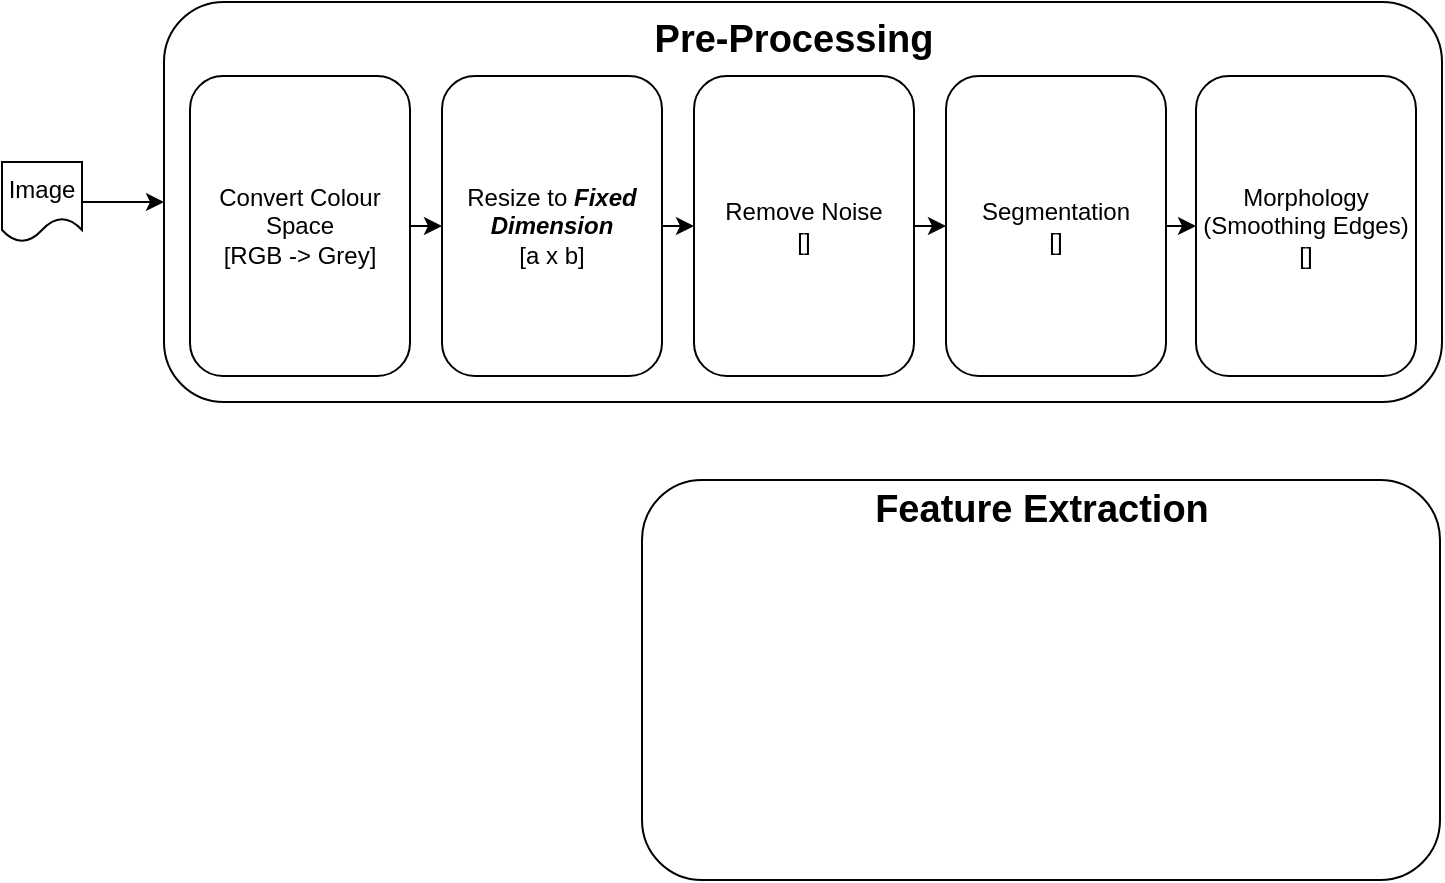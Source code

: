 <mxfile pages="1" version="11.2.8" type="github"><diagram id="U-ZDpfdpCQ56T0kyHYv3" name="Page-1"><mxGraphModel dx="854" dy="448" grid="1" gridSize="10" guides="1" tooltips="1" connect="1" arrows="1" fold="1" page="1" pageScale="1" pageWidth="1169" pageHeight="827" math="0" shadow="0"><root><mxCell id="0"/><mxCell id="1" parent="0"/><mxCell id="8iKN2tXt1lti-5MdGxRS-1" value="" style="rounded=1;whiteSpace=wrap;html=1;" vertex="1" parent="1"><mxGeometry x="161" y="81" width="639" height="200" as="geometry"/></mxCell><mxCell id="8iKN2tXt1lti-5MdGxRS-23" style="edgeStyle=orthogonalEdgeStyle;rounded=0;orthogonalLoop=1;jettySize=auto;html=1;exitX=1;exitY=0.5;exitDx=0;exitDy=0;entryX=0;entryY=0.5;entryDx=0;entryDy=0;" edge="1" parent="1" source="8iKN2tXt1lti-5MdGxRS-6" target="8iKN2tXt1lti-5MdGxRS-1"><mxGeometry relative="1" as="geometry"/></mxCell><mxCell id="8iKN2tXt1lti-5MdGxRS-6" value="Image" style="shape=document;whiteSpace=wrap;html=1;boundedLbl=1;" vertex="1" parent="1"><mxGeometry x="80" y="161" width="40" height="40" as="geometry"/></mxCell><mxCell id="8iKN2tXt1lti-5MdGxRS-11" value="&lt;font style=&quot;font-size: 19px&quot;&gt;&lt;b&gt;Pre-Processing&lt;/b&gt;&lt;/font&gt;" style="text;html=1;strokeColor=none;fillColor=none;align=center;verticalAlign=middle;whiteSpace=wrap;rounded=0;" vertex="1" parent="1"><mxGeometry x="161" y="85" width="630" height="30" as="geometry"/></mxCell><mxCell id="8iKN2tXt1lti-5MdGxRS-24" style="edgeStyle=orthogonalEdgeStyle;rounded=0;orthogonalLoop=1;jettySize=auto;html=1;exitX=1;exitY=0.5;exitDx=0;exitDy=0;entryX=0;entryY=0.5;entryDx=0;entryDy=0;" edge="1" parent="1" source="8iKN2tXt1lti-5MdGxRS-12" target="8iKN2tXt1lti-5MdGxRS-16"><mxGeometry relative="1" as="geometry"/></mxCell><mxCell id="8iKN2tXt1lti-5MdGxRS-12" value="Convert Colour Space&lt;br&gt;[RGB -&amp;gt; Grey]" style="rounded=1;whiteSpace=wrap;html=1;" vertex="1" parent="1"><mxGeometry x="174" y="118" width="110" height="150" as="geometry"/></mxCell><mxCell id="8iKN2tXt1lti-5MdGxRS-25" style="edgeStyle=orthogonalEdgeStyle;rounded=0;orthogonalLoop=1;jettySize=auto;html=1;exitX=1;exitY=0.5;exitDx=0;exitDy=0;entryX=0;entryY=0.5;entryDx=0;entryDy=0;" edge="1" parent="1" source="8iKN2tXt1lti-5MdGxRS-16" target="8iKN2tXt1lti-5MdGxRS-19"><mxGeometry relative="1" as="geometry"/></mxCell><mxCell id="8iKN2tXt1lti-5MdGxRS-16" value="Resize to &lt;b style=&quot;font-style: italic&quot;&gt;Fixed Dimension&lt;/b&gt;&lt;br&gt;[a x b]" style="rounded=1;whiteSpace=wrap;html=1;" vertex="1" parent="1"><mxGeometry x="300" y="118" width="110" height="150" as="geometry"/></mxCell><mxCell id="8iKN2tXt1lti-5MdGxRS-17" value="" style="rounded=1;whiteSpace=wrap;html=1;" vertex="1" parent="1"><mxGeometry x="400" y="320" width="399" height="200" as="geometry"/></mxCell><mxCell id="8iKN2tXt1lti-5MdGxRS-18" value="&lt;font style=&quot;font-size: 19px&quot;&gt;&lt;b&gt;Feature Extraction&lt;/b&gt;&lt;/font&gt;" style="text;html=1;strokeColor=none;fillColor=none;align=center;verticalAlign=middle;whiteSpace=wrap;rounded=0;" vertex="1" parent="1"><mxGeometry x="400" y="320" width="400" height="30" as="geometry"/></mxCell><mxCell id="8iKN2tXt1lti-5MdGxRS-26" style="edgeStyle=orthogonalEdgeStyle;rounded=0;orthogonalLoop=1;jettySize=auto;html=1;exitX=1;exitY=0.5;exitDx=0;exitDy=0;entryX=0;entryY=0.5;entryDx=0;entryDy=0;" edge="1" parent="1" source="8iKN2tXt1lti-5MdGxRS-19" target="8iKN2tXt1lti-5MdGxRS-20"><mxGeometry relative="1" as="geometry"/></mxCell><mxCell id="8iKN2tXt1lti-5MdGxRS-19" value="Remove Noise&lt;br&gt;[]" style="rounded=1;whiteSpace=wrap;html=1;" vertex="1" parent="1"><mxGeometry x="426" y="118" width="110" height="150" as="geometry"/></mxCell><mxCell id="8iKN2tXt1lti-5MdGxRS-27" style="edgeStyle=orthogonalEdgeStyle;rounded=0;orthogonalLoop=1;jettySize=auto;html=1;exitX=1;exitY=0.5;exitDx=0;exitDy=0;entryX=0;entryY=0.5;entryDx=0;entryDy=0;" edge="1" parent="1" source="8iKN2tXt1lti-5MdGxRS-20" target="8iKN2tXt1lti-5MdGxRS-21"><mxGeometry relative="1" as="geometry"/></mxCell><mxCell id="8iKN2tXt1lti-5MdGxRS-20" value="Segmentation&lt;br&gt;[]" style="rounded=1;whiteSpace=wrap;html=1;" vertex="1" parent="1"><mxGeometry x="552" y="118" width="110" height="150" as="geometry"/></mxCell><mxCell id="8iKN2tXt1lti-5MdGxRS-21" value="Morphology&lt;br&gt;(Smoothing Edges)&lt;br&gt;[]" style="rounded=1;whiteSpace=wrap;html=1;" vertex="1" parent="1"><mxGeometry x="677" y="118" width="110" height="150" as="geometry"/></mxCell></root></mxGraphModel></diagram></mxfile>